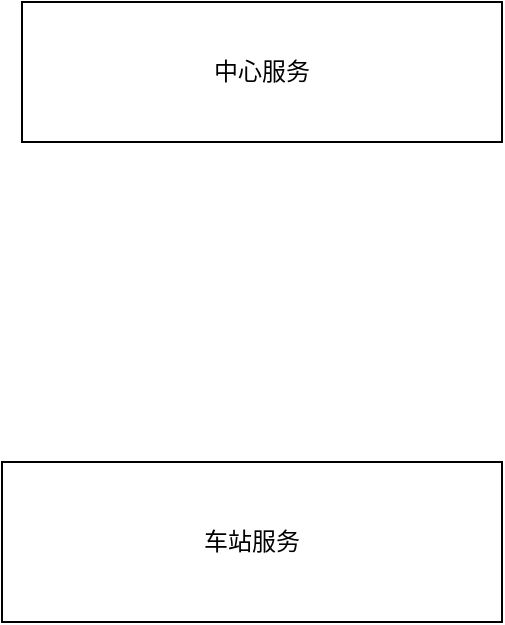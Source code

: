 <mxfile version="21.6.2" type="github">
  <diagram name="第 1 页" id="Xq3d0L52RCsx1Q385hBf">
    <mxGraphModel dx="1138" dy="570" grid="1" gridSize="10" guides="1" tooltips="1" connect="1" arrows="1" fold="1" page="1" pageScale="1" pageWidth="827" pageHeight="1169" math="0" shadow="0">
      <root>
        <mxCell id="0" />
        <mxCell id="1" parent="0" />
        <mxCell id="Ip3LNW5q8x5GS5SebXZT-3" value="中心服务" style="rounded=0;whiteSpace=wrap;html=1;" parent="1" vertex="1">
          <mxGeometry x="130" y="100" width="240" height="70" as="geometry" />
        </mxCell>
        <mxCell id="Ip3LNW5q8x5GS5SebXZT-4" value="车站服务" style="rounded=0;whiteSpace=wrap;html=1;" parent="1" vertex="1">
          <mxGeometry x="120" y="330" width="250" height="80" as="geometry" />
        </mxCell>
      </root>
    </mxGraphModel>
  </diagram>
</mxfile>
